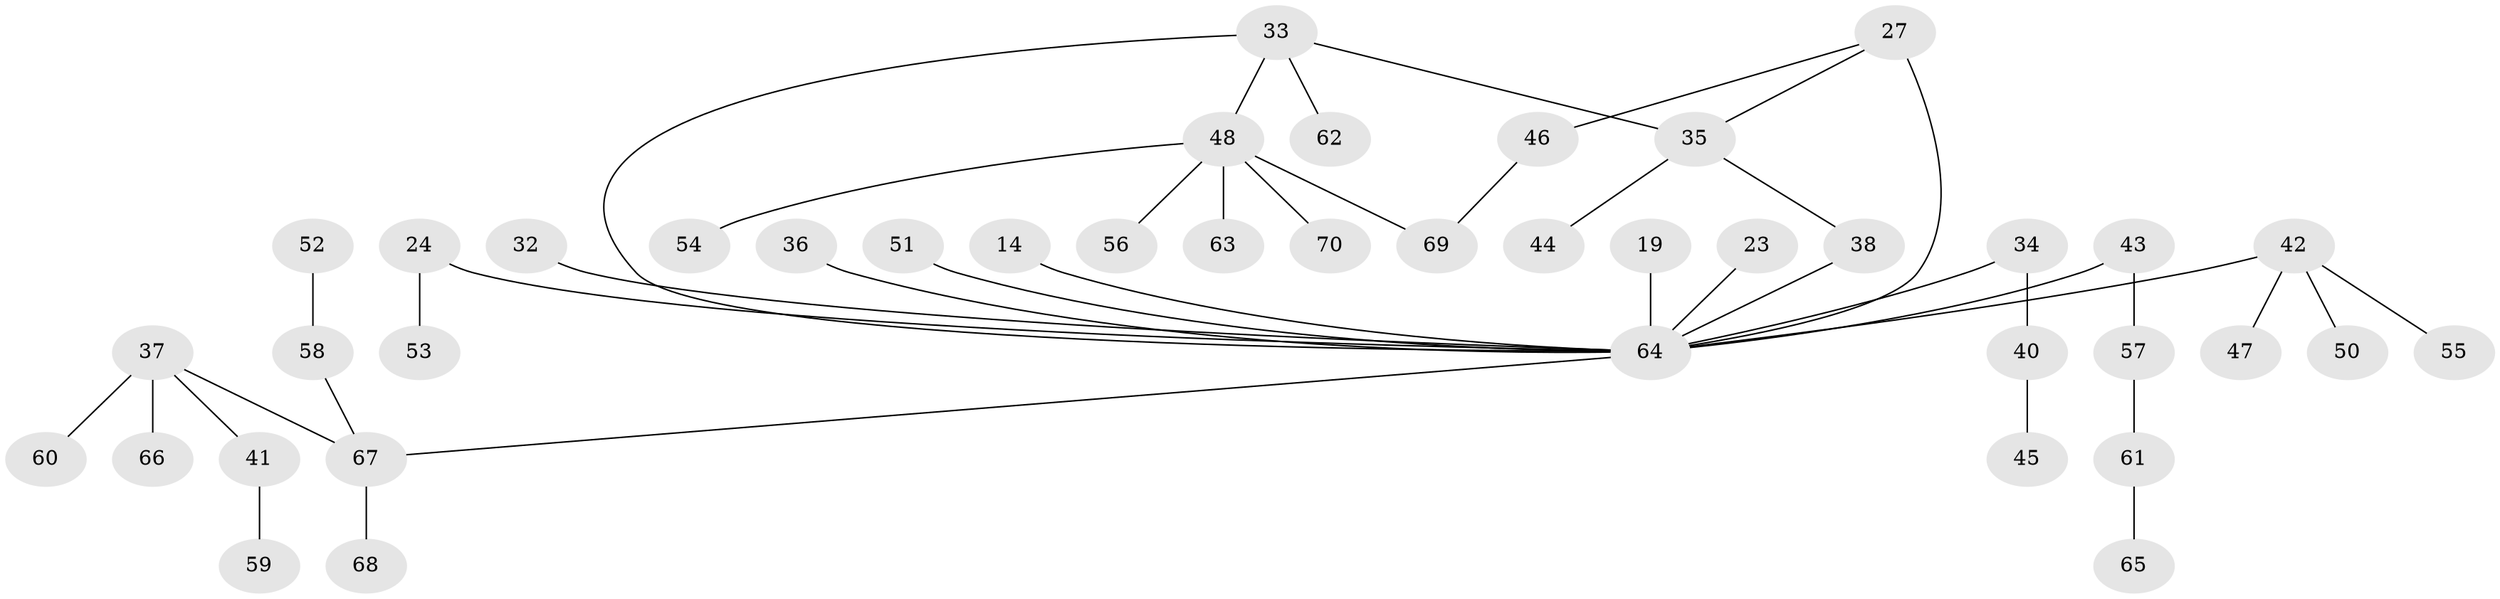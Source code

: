 // original degree distribution, {6: 0.02857142857142857, 3: 0.07142857142857142, 4: 0.1, 2: 0.35714285714285715, 5: 0.04285714285714286, 1: 0.4}
// Generated by graph-tools (version 1.1) at 2025/45/03/04/25 21:45:47]
// undirected, 42 vertices, 44 edges
graph export_dot {
graph [start="1"]
  node [color=gray90,style=filled];
  14;
  19 [super="+18"];
  23;
  24 [super="+10"];
  27 [super="+20"];
  32;
  33 [super="+5+12+31"];
  34;
  35;
  36;
  37 [super="+30+25+22+26"];
  38;
  40;
  41;
  42 [super="+9+13+15"];
  43;
  44;
  45;
  46;
  47;
  48 [super="+29+6+11+28"];
  50;
  51;
  52;
  53;
  54;
  55;
  56;
  57;
  58 [super="+21+39"];
  59;
  60;
  61;
  62;
  63;
  64 [super="+4+8"];
  65;
  66 [super="+49"];
  67 [super="+17"];
  68;
  69;
  70;
  14 -- 64;
  19 -- 64;
  23 -- 64;
  24 -- 53;
  24 -- 64;
  27 -- 35;
  27 -- 46;
  27 -- 64 [weight=2];
  32 -- 64;
  33 -- 62;
  33 -- 64;
  33 -- 48;
  33 -- 35;
  34 -- 40;
  34 -- 64;
  35 -- 44;
  35 -- 38;
  36 -- 64;
  37 -- 41;
  37 -- 60;
  37 -- 67;
  37 -- 66 [weight=2];
  38 -- 64;
  40 -- 45;
  41 -- 59;
  42 -- 47;
  42 -- 50;
  42 -- 64;
  42 -- 55;
  43 -- 57;
  43 -- 64;
  46 -- 69;
  48 -- 54;
  48 -- 70;
  48 -- 56;
  48 -- 63;
  48 -- 69;
  51 -- 64;
  52 -- 58;
  57 -- 61;
  58 -- 67;
  61 -- 65;
  64 -- 67;
  67 -- 68;
}
